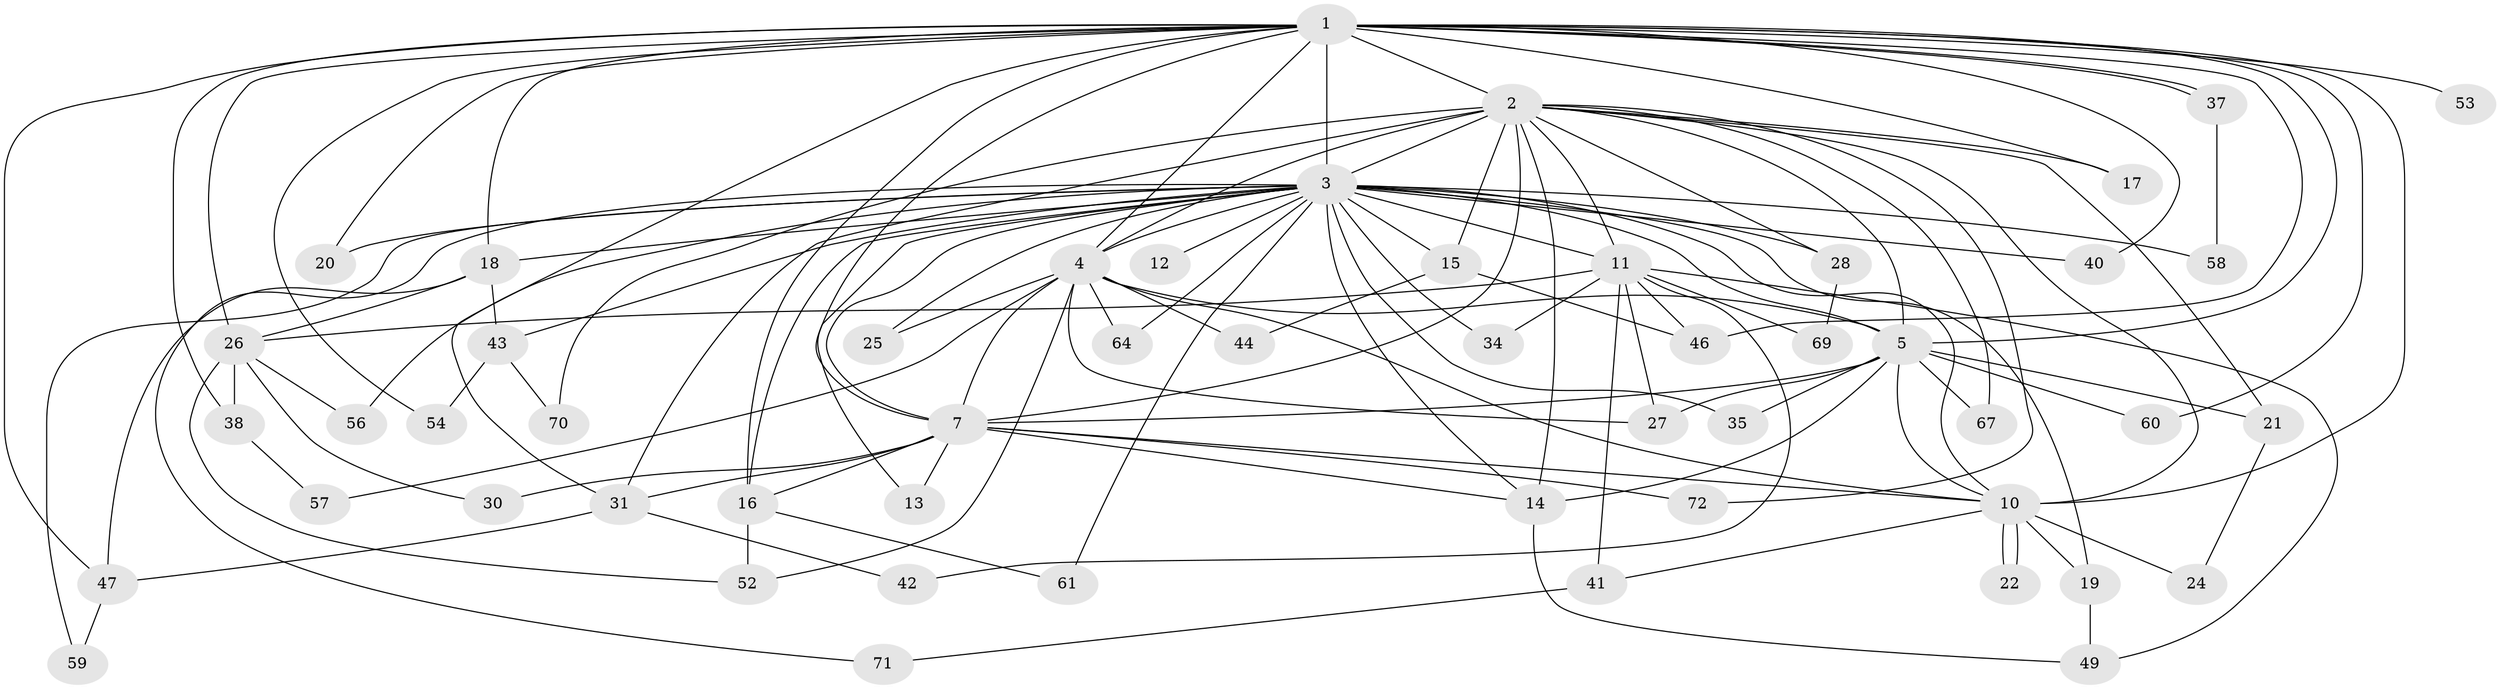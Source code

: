 // Generated by graph-tools (version 1.1) at 2025/23/03/03/25 07:23:44]
// undirected, 53 vertices, 121 edges
graph export_dot {
graph [start="1"]
  node [color=gray90,style=filled];
  1 [super="+6"];
  2 [super="+8"];
  3 [super="+9"];
  4 [super="+48"];
  5 [super="+23"];
  7 [super="+66"];
  10 [super="+50"];
  11 [super="+33"];
  12 [super="+45"];
  13;
  14 [super="+36"];
  15;
  16 [super="+39"];
  17;
  18 [super="+55"];
  19;
  20;
  21;
  22 [super="+62"];
  24;
  25;
  26 [super="+29"];
  27;
  28;
  30;
  31 [super="+32"];
  34;
  35;
  37;
  38;
  40;
  41;
  42;
  43;
  44;
  46 [super="+68"];
  47 [super="+63"];
  49 [super="+51"];
  52 [super="+65"];
  53;
  54;
  56;
  57;
  58;
  59;
  60;
  61;
  64;
  67;
  69;
  70;
  71;
  72;
  1 -- 2 [weight=4];
  1 -- 3 [weight=4];
  1 -- 4 [weight=2];
  1 -- 5 [weight=2];
  1 -- 7 [weight=2];
  1 -- 10 [weight=2];
  1 -- 17;
  1 -- 20;
  1 -- 26 [weight=2];
  1 -- 37;
  1 -- 37;
  1 -- 38;
  1 -- 53 [weight=2];
  1 -- 60;
  1 -- 16;
  1 -- 18;
  1 -- 40;
  1 -- 46;
  1 -- 54;
  1 -- 47;
  1 -- 31;
  2 -- 3 [weight=4];
  2 -- 4 [weight=2];
  2 -- 5 [weight=2];
  2 -- 7 [weight=2];
  2 -- 10 [weight=3];
  2 -- 67;
  2 -- 72;
  2 -- 70;
  2 -- 11;
  2 -- 15;
  2 -- 17;
  2 -- 21;
  2 -- 28;
  2 -- 31;
  2 -- 14;
  3 -- 4 [weight=2];
  3 -- 5 [weight=2];
  3 -- 7 [weight=2];
  3 -- 10 [weight=2];
  3 -- 11;
  3 -- 12 [weight=3];
  3 -- 13;
  3 -- 15;
  3 -- 18;
  3 -- 19;
  3 -- 20;
  3 -- 28;
  3 -- 34;
  3 -- 40;
  3 -- 43;
  3 -- 58;
  3 -- 61;
  3 -- 71;
  3 -- 64;
  3 -- 35;
  3 -- 14;
  3 -- 16;
  3 -- 56;
  3 -- 25;
  3 -- 59;
  4 -- 5;
  4 -- 7;
  4 -- 10;
  4 -- 25;
  4 -- 44;
  4 -- 52;
  4 -- 57;
  4 -- 64;
  4 -- 27;
  5 -- 7;
  5 -- 10;
  5 -- 14;
  5 -- 27;
  5 -- 35;
  5 -- 60;
  5 -- 67;
  5 -- 21;
  7 -- 10;
  7 -- 13;
  7 -- 16;
  7 -- 30;
  7 -- 31;
  7 -- 72;
  7 -- 14;
  10 -- 19;
  10 -- 22 [weight=2];
  10 -- 22;
  10 -- 24;
  10 -- 41;
  11 -- 27;
  11 -- 34;
  11 -- 42;
  11 -- 69;
  11 -- 41;
  11 -- 46;
  11 -- 26;
  11 -- 49;
  14 -- 49;
  15 -- 44;
  15 -- 46;
  16 -- 61;
  16 -- 52;
  18 -- 43;
  18 -- 47;
  18 -- 26;
  19 -- 49;
  21 -- 24;
  26 -- 30;
  26 -- 38;
  26 -- 52;
  26 -- 56;
  28 -- 69;
  31 -- 42;
  31 -- 47;
  37 -- 58;
  38 -- 57;
  41 -- 71;
  43 -- 54;
  43 -- 70;
  47 -- 59;
}
